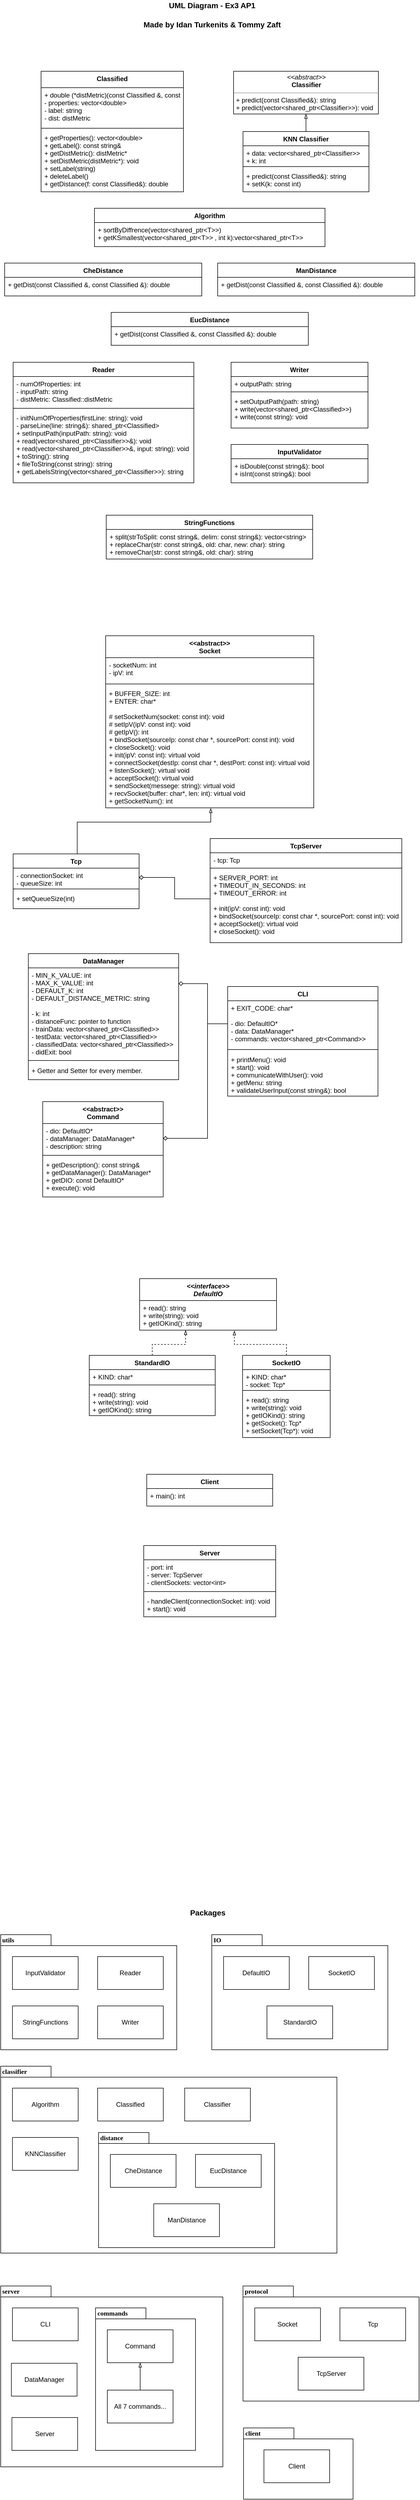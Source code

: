 <mxfile>
    <diagram id="C5RBs43oDa-KdzZeNtuy" name="Page-1">
        <mxGraphModel dx="511" dy="486" grid="1" gridSize="10" guides="1" tooltips="0" connect="0" arrows="1" fold="1" page="1" pageScale="1" pageWidth="827" pageHeight="1169" background="none" math="0" shadow="0">
            <root>
                <mxCell id="WIyWlLk6GJQsqaUBKTNV-0"/>
                <mxCell id="WIyWlLk6GJQsqaUBKTNV-1" parent="WIyWlLk6GJQsqaUBKTNV-0"/>
                <mxCell id="8ABx8KzGzujFoB0wgl1V-0" value="Reader" style="swimlane;fontStyle=1;align=center;verticalAlign=top;childLayout=stackLayout;horizontal=1;startSize=26;horizontalStack=0;resizeParent=1;resizeParentMax=0;resizeLast=0;collapsible=1;marginBottom=0;" parent="WIyWlLk6GJQsqaUBKTNV-1" vertex="1">
                    <mxGeometry x="55" y="721" width="330" height="220" as="geometry">
                        <mxRectangle x="190" y="420" width="70" height="26" as="alternateBounds"/>
                    </mxGeometry>
                </mxCell>
                <mxCell id="8ABx8KzGzujFoB0wgl1V-1" value="- numOfProperties: int&#10;- inputPath: string&#10;- distMetric: Classified::distMetric&#10;" style="text;strokeColor=none;fillColor=none;align=left;verticalAlign=top;spacingLeft=4;spacingRight=4;overflow=hidden;rotatable=0;points=[[0,0.5],[1,0.5]];portConstraint=eastwest;" parent="8ABx8KzGzujFoB0wgl1V-0" vertex="1">
                    <mxGeometry y="26" width="330" height="54" as="geometry"/>
                </mxCell>
                <mxCell id="8ABx8KzGzujFoB0wgl1V-2" value="" style="line;strokeWidth=1;fillColor=none;align=left;verticalAlign=middle;spacingTop=-1;spacingLeft=3;spacingRight=3;rotatable=0;labelPosition=right;points=[];portConstraint=eastwest;" parent="8ABx8KzGzujFoB0wgl1V-0" vertex="1">
                    <mxGeometry y="80" width="330" height="8" as="geometry"/>
                </mxCell>
                <mxCell id="8ABx8KzGzujFoB0wgl1V-3" value="- initNumOfProperties(firstLine: string): void&#10;- parseLine(line: string&amp;): shared_ptr&lt;Classified&gt;&#10;+ setInputPath(inputPath: string): void&#10;+ read(vector&lt;shared_ptr&lt;Classifier&gt;&gt;&amp;): void&#10;+ read(vector&lt;shared_ptr&lt;Classifier&gt;&gt;&amp;, input: string): void&#10;+ toString(): string&#10;+ fileToString(const string): string&#10;+ getLabelsString(vector&lt;shared_ptr&lt;Classifier&gt;&gt;): string" style="text;strokeColor=none;fillColor=none;align=left;verticalAlign=top;spacingLeft=4;spacingRight=4;overflow=hidden;rotatable=0;points=[[0,0.5],[1,0.5]];portConstraint=eastwest;" parent="8ABx8KzGzujFoB0wgl1V-0" vertex="1">
                    <mxGeometry y="88" width="330" height="132" as="geometry"/>
                </mxCell>
                <mxCell id="8ABx8KzGzujFoB0wgl1V-4" style="edgeStyle=orthogonalEdgeStyle;rounded=0;orthogonalLoop=1;jettySize=auto;html=1;exitX=0.5;exitY=0;exitDx=0;exitDy=0;entryX=0.5;entryY=1;entryDx=0;entryDy=0;endArrow=blockThin;endFill=0;" parent="WIyWlLk6GJQsqaUBKTNV-1" source="11" target="8ABx8KzGzujFoB0wgl1V-17" edge="1">
                    <mxGeometry relative="1" as="geometry">
                        <mxPoint x="658" y="250" as="targetPoint"/>
                    </mxGeometry>
                </mxCell>
                <mxCell id="8ABx8KzGzujFoB0wgl1V-13" value="Writer" style="swimlane;fontStyle=1;align=center;verticalAlign=top;childLayout=stackLayout;horizontal=1;startSize=26;horizontalStack=0;resizeParent=1;resizeParentMax=0;resizeLast=0;collapsible=1;marginBottom=0;" parent="WIyWlLk6GJQsqaUBKTNV-1" vertex="1">
                    <mxGeometry x="453" y="721" width="250" height="120" as="geometry"/>
                </mxCell>
                <mxCell id="8ABx8KzGzujFoB0wgl1V-14" value="+ outputPath: string" style="text;strokeColor=none;fillColor=none;align=left;verticalAlign=top;spacingLeft=4;spacingRight=4;overflow=hidden;rotatable=0;points=[[0,0.5],[1,0.5]];portConstraint=eastwest;" parent="8ABx8KzGzujFoB0wgl1V-13" vertex="1">
                    <mxGeometry y="26" width="250" height="24" as="geometry"/>
                </mxCell>
                <mxCell id="8ABx8KzGzujFoB0wgl1V-15" value="" style="line;strokeWidth=1;fillColor=none;align=left;verticalAlign=middle;spacingTop=-1;spacingLeft=3;spacingRight=3;rotatable=0;labelPosition=right;points=[];portConstraint=eastwest;" parent="8ABx8KzGzujFoB0wgl1V-13" vertex="1">
                    <mxGeometry y="50" width="250" height="8" as="geometry"/>
                </mxCell>
                <mxCell id="8ABx8KzGzujFoB0wgl1V-16" value="+ setOutputPath(path: string)&#10;+ write(vector&lt;shared_ptr&lt;Classified&gt;&gt;)&#10;+ write(const string): void" style="text;strokeColor=none;fillColor=none;align=left;verticalAlign=top;spacingLeft=4;spacingRight=4;overflow=hidden;rotatable=0;points=[[0,0.5],[1,0.5]];portConstraint=eastwest;" parent="8ABx8KzGzujFoB0wgl1V-13" vertex="1">
                    <mxGeometry y="58" width="250" height="62" as="geometry"/>
                </mxCell>
                <mxCell id="8ABx8KzGzujFoB0wgl1V-17" value="&lt;p style=&quot;margin: 0px ; margin-top: 4px ; text-align: center&quot;&gt;&lt;i&gt;&amp;lt;&amp;lt;abstract&amp;gt;&amp;gt;&lt;/i&gt;&lt;br&gt;&lt;b&gt;Classifier&lt;/b&gt;&lt;/p&gt;&lt;hr size=&quot;1&quot;&gt;&lt;p style=&quot;margin: 0px ; margin-left: 4px&quot;&gt;+ predict(const Classified&amp;amp;): string&lt;/p&gt;&lt;p style=&quot;margin: 0px ; margin-left: 4px&quot;&gt;+ predict(vector&amp;lt;shared_ptr&amp;lt;Classifier&amp;gt;&amp;gt;): void&lt;br&gt;&lt;br&gt;&lt;/p&gt;" style="verticalAlign=top;align=left;overflow=fill;fontSize=12;fontFamily=Helvetica;html=1;" parent="WIyWlLk6GJQsqaUBKTNV-1" vertex="1">
                    <mxGeometry x="457.5" y="190" width="264.5" height="78" as="geometry"/>
                </mxCell>
                <mxCell id="0" value="UML Diagram - Ex3 AP1" style="text;html=1;resizable=0;autosize=1;align=center;verticalAlign=middle;points=[];fillColor=none;strokeColor=none;rounded=0;fontSize=14;fontStyle=1" parent="WIyWlLk6GJQsqaUBKTNV-1" vertex="1">
                    <mxGeometry x="333" y="60" width="170" height="20" as="geometry"/>
                </mxCell>
                <mxCell id="1" value="Made by Idan Turkenits &amp;amp; Tommy Zaft" style="text;html=1;align=center;verticalAlign=middle;resizable=0;points=[];autosize=1;strokeColor=none;imageWidth=50;fontSize=14;fontStyle=1" parent="WIyWlLk6GJQsqaUBKTNV-1" vertex="1">
                    <mxGeometry x="283" y="95" width="270" height="20" as="geometry"/>
                </mxCell>
                <mxCell id="2" value="Algorithm" style="swimlane;fontStyle=1;align=center;verticalAlign=top;childLayout=stackLayout;horizontal=1;startSize=26;horizontalStack=0;resizeParent=1;resizeParentMax=0;resizeLast=0;collapsible=1;marginBottom=0;" parent="WIyWlLk6GJQsqaUBKTNV-1" vertex="1">
                    <mxGeometry x="203.5" y="440" width="421" height="70" as="geometry">
                        <mxRectangle x="190" y="420" width="70" height="26" as="alternateBounds"/>
                    </mxGeometry>
                </mxCell>
                <mxCell id="5" value="+ sortByDiffrence(vector&lt;shared_ptr&lt;T&gt;&gt;)&#10;+ getKSmallest(vector&lt;shared_ptr&lt;T&gt;&gt; , int k):vector&lt;shared_ptr&lt;T&gt;&gt;" style="text;strokeColor=none;fillColor=none;align=left;verticalAlign=top;spacingLeft=4;spacingRight=4;overflow=hidden;rotatable=0;points=[[0,0.5],[1,0.5]];portConstraint=eastwest;" parent="2" vertex="1">
                    <mxGeometry y="26" width="421" height="44" as="geometry"/>
                </mxCell>
                <mxCell id="11" value="KNN Classifier" style="swimlane;fontStyle=1;align=center;verticalAlign=top;childLayout=stackLayout;horizontal=1;startSize=26;horizontalStack=0;resizeParent=1;resizeParentMax=0;resizeLast=0;collapsible=1;marginBottom=0;" parent="WIyWlLk6GJQsqaUBKTNV-1" vertex="1">
                    <mxGeometry x="474.75" y="300" width="230" height="110" as="geometry"/>
                </mxCell>
                <mxCell id="12" value="+ data: vector&lt;shared_ptr&lt;Classifier&gt;&gt;&#10;+ k: int" style="text;strokeColor=none;fillColor=none;align=left;verticalAlign=top;spacingLeft=4;spacingRight=4;overflow=hidden;rotatable=0;points=[[0,0.5],[1,0.5]];portConstraint=eastwest;" parent="11" vertex="1">
                    <mxGeometry y="26" width="230" height="34" as="geometry"/>
                </mxCell>
                <mxCell id="13" value="" style="line;strokeWidth=1;fillColor=none;align=left;verticalAlign=middle;spacingTop=-1;spacingLeft=3;spacingRight=3;rotatable=0;labelPosition=right;points=[];portConstraint=eastwest;" parent="11" vertex="1">
                    <mxGeometry y="60" width="230" height="8" as="geometry"/>
                </mxCell>
                <mxCell id="14" value="+ predict(const Classified&amp;): string&#10;+ setK(k: const int)" style="text;strokeColor=none;fillColor=none;align=left;verticalAlign=top;spacingLeft=4;spacingRight=4;overflow=hidden;rotatable=0;points=[[0,0.5],[1,0.5]];portConstraint=eastwest;" parent="11" vertex="1">
                    <mxGeometry y="68" width="230" height="42" as="geometry"/>
                </mxCell>
                <mxCell id="15" value="Classified" style="swimlane;fontStyle=1;align=center;verticalAlign=top;childLayout=stackLayout;horizontal=1;startSize=30;horizontalStack=0;resizeParent=1;resizeParentMax=0;resizeLast=0;collapsible=1;marginBottom=0;" parent="WIyWlLk6GJQsqaUBKTNV-1" vertex="1">
                    <mxGeometry x="106" y="190" width="260" height="220" as="geometry"/>
                </mxCell>
                <mxCell id="16" value="+ double (*distMetric)(const Classified &amp;, const Classified &amp;)&#10;- properties: vector&lt;double&gt;&#10;- label: string&#10;- dist: distMetric" style="text;strokeColor=none;fillColor=none;align=left;verticalAlign=top;spacingLeft=4;spacingRight=4;overflow=hidden;rotatable=0;points=[[0,0.5],[1,0.5]];portConstraint=eastwest;" parent="15" vertex="1">
                    <mxGeometry y="30" width="260" height="70" as="geometry"/>
                </mxCell>
                <mxCell id="17" value="" style="line;strokeWidth=1;fillColor=none;align=left;verticalAlign=middle;spacingTop=-1;spacingLeft=3;spacingRight=3;rotatable=0;labelPosition=right;points=[];portConstraint=eastwest;" parent="15" vertex="1">
                    <mxGeometry y="100" width="260" height="8" as="geometry"/>
                </mxCell>
                <mxCell id="18" value="+ getProperties(): vector&lt;double&gt;&#10;+ getLabel(): const string&amp;&#10;+ getDistMetric(): distMetric*&#10;+ setDistMetric(distMetric*): void&#10;+ setLabel(string)&#10;+ deleteLabel()&#10;+ getDistance(f: const Classified&amp;): double" style="text;strokeColor=none;fillColor=none;align=left;verticalAlign=top;spacingLeft=4;spacingRight=4;overflow=hidden;rotatable=0;points=[[0,0.5],[1,0.5]];portConstraint=eastwest;" parent="15" vertex="1">
                    <mxGeometry y="108" width="260" height="112" as="geometry"/>
                </mxCell>
                <mxCell id="41" value="&lt;&lt;abstract&gt;&gt;&#10;Socket" style="swimlane;fontStyle=1;align=center;verticalAlign=top;childLayout=stackLayout;horizontal=1;startSize=40;horizontalStack=0;resizeParent=1;resizeParentMax=0;resizeLast=0;collapsible=1;marginBottom=0;" parent="WIyWlLk6GJQsqaUBKTNV-1" vertex="1">
                    <mxGeometry x="224" y="1220" width="380" height="314" as="geometry">
                        <mxRectangle x="190" y="420" width="70" height="26" as="alternateBounds"/>
                    </mxGeometry>
                </mxCell>
                <mxCell id="42" value="- socketNum: int&#10;- ipV: int" style="text;strokeColor=none;fillColor=none;align=left;verticalAlign=top;spacingLeft=4;spacingRight=4;overflow=hidden;rotatable=0;points=[[0,0.5],[1,0.5]];portConstraint=eastwest;" parent="41" vertex="1">
                    <mxGeometry y="40" width="380" height="44" as="geometry"/>
                </mxCell>
                <mxCell id="43" value="" style="line;strokeWidth=1;fillColor=none;align=left;verticalAlign=middle;spacingTop=-1;spacingLeft=3;spacingRight=3;rotatable=0;labelPosition=right;points=[];portConstraint=eastwest;" parent="41" vertex="1">
                    <mxGeometry y="84" width="380" height="8" as="geometry"/>
                </mxCell>
                <mxCell id="44" value="+ BUFFER_SIZE: int&#10;+ ENTER: char*&#10;&#10;# setSocketNum(socket: const int): void &#10;# setIpV(ipV: const int): void&#10;# getIpV(): int&#10;+ bindSocket(sourceIp: const char *, sourcePort: const int): void&#10;+ closeSocket(): void&#10;+ init(ipV: const int): virtual void&#10;+ connectSocket(destIp: const char *, destPort: const int): virtual void&#10;+ listenSocket(): virtual void&#10;+ acceptSocket(): virtual void&#10;+ sendSocket(messege: string): virtual void&#10;+ recvSocket(buffer: char*, len: int): virtual void&#10;+ getSocketNum(): int" style="text;strokeColor=none;fillColor=none;align=left;verticalAlign=top;spacingLeft=4;spacingRight=4;overflow=hidden;rotatable=0;points=[[0,0.5],[1,0.5]];portConstraint=eastwest;" parent="41" vertex="1">
                    <mxGeometry y="92" width="380" height="222" as="geometry"/>
                </mxCell>
                <mxCell id="57" style="edgeStyle=orthogonalEdgeStyle;rounded=0;orthogonalLoop=1;jettySize=auto;html=1;exitX=0.5;exitY=0;exitDx=0;exitDy=0;endArrow=blockThin;endFill=0;entryX=0.505;entryY=1.003;entryDx=0;entryDy=0;entryPerimeter=0;" parent="WIyWlLk6GJQsqaUBKTNV-1" source="74" target="44" edge="1">
                    <mxGeometry relative="1" as="geometry">
                        <mxPoint x="160" y="1588" as="targetPoint"/>
                        <Array as="points">
                            <mxPoint x="172" y="1618"/>
                            <mxPoint x="172" y="1560"/>
                            <mxPoint x="416" y="1560"/>
                        </Array>
                    </mxGeometry>
                </mxCell>
                <mxCell id="70" value="DataManager" style="swimlane;fontStyle=1;align=center;verticalAlign=top;childLayout=stackLayout;horizontal=1;startSize=26;horizontalStack=0;resizeParent=1;resizeParentMax=0;resizeLast=0;collapsible=1;marginBottom=0;" parent="WIyWlLk6GJQsqaUBKTNV-1" vertex="1">
                    <mxGeometry x="82.75" y="1800" width="274.5" height="230" as="geometry">
                        <mxRectangle x="190" y="420" width="70" height="26" as="alternateBounds"/>
                    </mxGeometry>
                </mxCell>
                <mxCell id="71" value="- MIN_K_VALUE: int&#10;- MAX_K_VALUE: int&#10;- DEFAULT_K: int&#10;- DEFAULT_DISTANCE_METRIC: string&#10;&#10;- k: int&#10;- distanceFunc: pointer to function&#10;- trainData: vector&lt;shared_ptr&lt;Classified&gt;&gt;&#10;- testData: vector&lt;shared_ptr&lt;Classified&gt;&gt;&#10;- classifiedData: vector&lt;shared_ptr&lt;Classified&gt;&gt;&#10;- didExit: bool" style="text;strokeColor=none;fillColor=none;align=left;verticalAlign=top;spacingLeft=4;spacingRight=4;overflow=hidden;rotatable=0;points=[[0,0.5],[1,0.5]];portConstraint=eastwest;" parent="70" vertex="1">
                    <mxGeometry y="26" width="274.5" height="164" as="geometry"/>
                </mxCell>
                <mxCell id="72" value="" style="line;strokeWidth=1;fillColor=none;align=left;verticalAlign=middle;spacingTop=-1;spacingLeft=3;spacingRight=3;rotatable=0;labelPosition=right;points=[];portConstraint=eastwest;" parent="70" vertex="1">
                    <mxGeometry y="190" width="274.5" height="10" as="geometry"/>
                </mxCell>
                <mxCell id="73" value="+ Getter and Setter for every member." style="text;strokeColor=none;fillColor=none;align=left;verticalAlign=top;spacingLeft=4;spacingRight=4;overflow=hidden;rotatable=0;points=[[0,0.5],[1,0.5]];portConstraint=eastwest;" parent="70" vertex="1">
                    <mxGeometry y="200" width="274.5" height="30" as="geometry"/>
                </mxCell>
                <mxCell id="74" value="Tcp" style="swimlane;fontStyle=1;align=center;verticalAlign=top;childLayout=stackLayout;horizontal=1;startSize=26;horizontalStack=0;resizeParent=1;resizeParentMax=0;resizeLast=0;collapsible=1;marginBottom=0;" parent="WIyWlLk6GJQsqaUBKTNV-1" vertex="1">
                    <mxGeometry x="55" y="1618" width="230" height="100" as="geometry">
                        <mxRectangle x="190" y="420" width="70" height="26" as="alternateBounds"/>
                    </mxGeometry>
                </mxCell>
                <mxCell id="75" value="- connectionSocket: int&#10;- queueSize: int&#10;" style="text;strokeColor=none;fillColor=none;align=left;verticalAlign=top;spacingLeft=4;spacingRight=4;overflow=hidden;rotatable=0;points=[[0,0.5],[1,0.5]];portConstraint=eastwest;" parent="74" vertex="1">
                    <mxGeometry y="26" width="230" height="34" as="geometry"/>
                </mxCell>
                <mxCell id="76" value="" style="line;strokeWidth=1;fillColor=none;align=left;verticalAlign=middle;spacingTop=-1;spacingLeft=3;spacingRight=3;rotatable=0;labelPosition=right;points=[];portConstraint=eastwest;" parent="74" vertex="1">
                    <mxGeometry y="60" width="230" height="8" as="geometry"/>
                </mxCell>
                <mxCell id="77" value="+ setQueueSize(int)" style="text;strokeColor=none;fillColor=none;align=left;verticalAlign=top;spacingLeft=4;spacingRight=4;overflow=hidden;rotatable=0;points=[[0,0.5],[1,0.5]];portConstraint=eastwest;" parent="74" vertex="1">
                    <mxGeometry y="68" width="230" height="32" as="geometry"/>
                </mxCell>
                <mxCell id="79" value="TcpServer" style="swimlane;fontStyle=1;align=center;verticalAlign=top;childLayout=stackLayout;horizontal=1;startSize=26;horizontalStack=0;resizeParent=1;resizeParentMax=0;resizeLast=0;collapsible=1;marginBottom=0;" parent="WIyWlLk6GJQsqaUBKTNV-1" vertex="1">
                    <mxGeometry x="414.75" y="1590" width="350" height="190" as="geometry">
                        <mxRectangle x="190" y="420" width="70" height="26" as="alternateBounds"/>
                    </mxGeometry>
                </mxCell>
                <mxCell id="80" value="- tcp: Tcp" style="text;strokeColor=none;fillColor=none;align=left;verticalAlign=top;spacingLeft=4;spacingRight=4;overflow=hidden;rotatable=0;points=[[0,0.5],[1,0.5]];portConstraint=eastwest;" parent="79" vertex="1">
                    <mxGeometry y="26" width="350" height="24" as="geometry"/>
                </mxCell>
                <mxCell id="81" value="" style="line;strokeWidth=1;fillColor=none;align=left;verticalAlign=middle;spacingTop=-1;spacingLeft=3;spacingRight=3;rotatable=0;labelPosition=right;points=[];portConstraint=eastwest;" parent="79" vertex="1">
                    <mxGeometry y="50" width="350" height="8" as="geometry"/>
                </mxCell>
                <mxCell id="82" value="+ SERVER_PORT: int&#10;+ TIMEOUT_IN_SECONDS: int&#10;+ TIMEOUT_ERROR: int&#10;&#10;+ init(ipV: const int): void&#10;+ bindSocket(sourceIp: const char *, sourcePort: const int): void&#10;+ acceptSocket(): virtual void&#10;+ closeSocket(): void&#10;" style="text;strokeColor=none;fillColor=none;align=left;verticalAlign=top;spacingLeft=4;spacingRight=4;overflow=hidden;rotatable=0;points=[[0,0.5],[1,0.5]];portConstraint=eastwest;" parent="79" vertex="1">
                    <mxGeometry y="58" width="350" height="132" as="geometry"/>
                </mxCell>
                <mxCell id="85" style="edgeStyle=orthogonalEdgeStyle;rounded=0;orthogonalLoop=1;jettySize=auto;html=1;endArrow=diamond;endFill=0;entryX=1;entryY=0.5;entryDx=0;entryDy=0;exitX=0;exitY=0.394;exitDx=0;exitDy=0;exitPerimeter=0;" parent="WIyWlLk6GJQsqaUBKTNV-1" source="82" target="75" edge="1">
                    <mxGeometry relative="1" as="geometry">
                        <mxPoint x="310" y="1678" as="targetPoint"/>
                        <mxPoint x="320" y="1688" as="sourcePoint"/>
                    </mxGeometry>
                </mxCell>
                <mxCell id="160" value="CLI" style="swimlane;fontStyle=1;align=center;verticalAlign=top;childLayout=stackLayout;horizontal=1;startSize=26;horizontalStack=0;resizeParent=1;resizeParentMax=0;resizeLast=0;collapsible=1;marginBottom=0;" parent="WIyWlLk6GJQsqaUBKTNV-1" vertex="1">
                    <mxGeometry x="446.75" y="1860" width="274.5" height="200" as="geometry">
                        <mxRectangle x="190" y="420" width="70" height="26" as="alternateBounds"/>
                    </mxGeometry>
                </mxCell>
                <mxCell id="161" value="+ EXIT_CODE: char*&#10;&#10;- dio: DefaultIO*&#10;- data: DataManager*&#10;- commands: vector&lt;shared_ptr&lt;Command&gt;&gt;" style="text;strokeColor=none;fillColor=none;align=left;verticalAlign=top;spacingLeft=4;spacingRight=4;overflow=hidden;rotatable=0;points=[[0,0.5],[1,0.5]];portConstraint=eastwest;" parent="160" vertex="1">
                    <mxGeometry y="26" width="274.5" height="84" as="geometry"/>
                </mxCell>
                <mxCell id="162" value="" style="line;strokeWidth=1;fillColor=none;align=left;verticalAlign=middle;spacingTop=-1;spacingLeft=3;spacingRight=3;rotatable=0;labelPosition=right;points=[];portConstraint=eastwest;" parent="160" vertex="1">
                    <mxGeometry y="110" width="274.5" height="10" as="geometry"/>
                </mxCell>
                <mxCell id="163" value="+ printMenu(): void&#10;+ start(): void&#10;+ communicateWithUser(): void&#10;+ getMenu: string&#10;+ validateUserInput(const string&amp;): bool" style="text;strokeColor=none;fillColor=none;align=left;verticalAlign=top;spacingLeft=4;spacingRight=4;overflow=hidden;rotatable=0;points=[[0,0.5],[1,0.5]];portConstraint=eastwest;" parent="160" vertex="1">
                    <mxGeometry y="120" width="274.5" height="80" as="geometry"/>
                </mxCell>
                <mxCell id="164" style="edgeStyle=orthogonalEdgeStyle;rounded=0;orthogonalLoop=1;jettySize=auto;html=1;exitX=0;exitY=0.5;exitDx=0;exitDy=0;entryX=1;entryY=0.175;entryDx=0;entryDy=0;endArrow=diamond;endFill=0;entryPerimeter=0;" parent="WIyWlLk6GJQsqaUBKTNV-1" source="161" target="71" edge="1">
                    <mxGeometry relative="1" as="geometry">
                        <Array as="points">
                            <mxPoint x="410" y="1928"/>
                            <mxPoint x="410" y="1855"/>
                        </Array>
                    </mxGeometry>
                </mxCell>
                <mxCell id="165" style="edgeStyle=orthogonalEdgeStyle;rounded=0;orthogonalLoop=1;jettySize=auto;html=1;exitX=0;exitY=0.5;exitDx=0;exitDy=0;endArrow=diamond;endFill=0;entryX=1;entryY=0.5;entryDx=0;entryDy=0;" parent="WIyWlLk6GJQsqaUBKTNV-1" source="161" target="167" edge="1">
                    <mxGeometry relative="1" as="geometry">
                        <mxPoint x="360" y="2207" as="targetPoint"/>
                        <Array as="points">
                            <mxPoint x="410" y="1928"/>
                            <mxPoint x="410" y="2137"/>
                        </Array>
                    </mxGeometry>
                </mxCell>
                <mxCell id="166" value="&lt;&lt;abstract&gt;&gt;&#10;Command" style="swimlane;fontStyle=1;align=center;verticalAlign=top;childLayout=stackLayout;horizontal=1;startSize=40;horizontalStack=0;resizeParent=1;resizeParentMax=0;resizeLast=0;collapsible=1;marginBottom=0;" parent="WIyWlLk6GJQsqaUBKTNV-1" vertex="1">
                    <mxGeometry x="109" y="2070" width="220" height="174" as="geometry">
                        <mxRectangle x="190" y="420" width="70" height="26" as="alternateBounds"/>
                    </mxGeometry>
                </mxCell>
                <mxCell id="167" value="- dio: DefaultIO*&#10;- dataManager: DataManager*&#10;- description: string" style="text;strokeColor=none;fillColor=none;align=left;verticalAlign=top;spacingLeft=4;spacingRight=4;overflow=hidden;rotatable=0;points=[[0,0.5],[1,0.5]];portConstraint=eastwest;" parent="166" vertex="1">
                    <mxGeometry y="40" width="220" height="54" as="geometry"/>
                </mxCell>
                <mxCell id="168" value="" style="line;strokeWidth=1;fillColor=none;align=left;verticalAlign=middle;spacingTop=-1;spacingLeft=3;spacingRight=3;rotatable=0;labelPosition=right;points=[];portConstraint=eastwest;" parent="166" vertex="1">
                    <mxGeometry y="94" width="220" height="8" as="geometry"/>
                </mxCell>
                <mxCell id="169" value="+ getDescription(): const string&amp;&#10;+ getDataManager(): DataManager*&#10;+ getDIO: const DefaultIO*&#10;+ execute(): void" style="text;strokeColor=none;fillColor=none;align=left;verticalAlign=top;spacingLeft=4;spacingRight=4;overflow=hidden;rotatable=0;points=[[0,0.5],[1,0.5]];portConstraint=eastwest;" parent="166" vertex="1">
                    <mxGeometry y="102" width="220" height="72" as="geometry"/>
                </mxCell>
                <mxCell id="170" value="StringFunctions" style="swimlane;fontStyle=1;align=center;verticalAlign=top;childLayout=stackLayout;horizontal=1;startSize=26;horizontalStack=0;resizeParent=1;resizeParentMax=0;resizeLast=0;collapsible=1;marginBottom=0;" parent="WIyWlLk6GJQsqaUBKTNV-1" vertex="1">
                    <mxGeometry x="225" y="1000" width="377" height="80" as="geometry"/>
                </mxCell>
                <mxCell id="173" value="+ split(strToSplit: const string&amp;, delim: const string&amp;): vector&lt;string&gt;&#10;+ replaceChar(str: const string&amp;, old: char, new: char): string&#10;+ removeChar(str: const string&amp;, old: char): string" style="text;strokeColor=none;fillColor=none;align=left;verticalAlign=top;spacingLeft=4;spacingRight=4;overflow=hidden;rotatable=0;points=[[0,0.5],[1,0.5]];portConstraint=eastwest;" parent="170" vertex="1">
                    <mxGeometry y="26" width="377" height="54" as="geometry"/>
                </mxCell>
                <mxCell id="174" value="InputValidator" style="swimlane;fontStyle=1;align=center;verticalAlign=top;childLayout=stackLayout;horizontal=1;startSize=26;horizontalStack=0;resizeParent=1;resizeParentMax=0;resizeLast=0;collapsible=1;marginBottom=0;" parent="WIyWlLk6GJQsqaUBKTNV-1" vertex="1">
                    <mxGeometry x="453" y="871" width="250" height="70" as="geometry"/>
                </mxCell>
                <mxCell id="175" value="+ isDouble(const string&amp;): bool&#10;+ isInt(const string&amp;): bool" style="text;strokeColor=none;fillColor=none;align=left;verticalAlign=top;spacingLeft=4;spacingRight=4;overflow=hidden;rotatable=0;points=[[0,0.5],[1,0.5]];portConstraint=eastwest;" parent="174" vertex="1">
                    <mxGeometry y="26" width="250" height="44" as="geometry"/>
                </mxCell>
                <mxCell id="178" value="" style="shape=folder;fontStyle=1;spacingTop=10;tabWidth=92;tabHeight=20;tabPosition=left;html=1;rounded=0;shadow=0;comic=0;labelBackgroundColor=none;strokeWidth=1;fillColor=none;fontFamily=Verdana;fontSize=10;align=center;" parent="WIyWlLk6GJQsqaUBKTNV-1" vertex="1">
                    <mxGeometry x="32.25" y="3590" width="321.5" height="210" as="geometry"/>
                </mxCell>
                <mxCell id="232" value="&lt;font style=&quot;font-size: 12px&quot;&gt;&lt;b&gt;utils&lt;/b&gt;&lt;/font&gt;" style="text;html=1;align=left;verticalAlign=top;spacingTop=-4;fontSize=10;fontFamily=Verdana" parent="WIyWlLk6GJQsqaUBKTNV-1" vertex="1">
                    <mxGeometry x="33.25" y="3590" width="130" height="20" as="geometry"/>
                </mxCell>
                <mxCell id="234" value="InputValidator" style="whiteSpace=wrap;html=1;" parent="WIyWlLk6GJQsqaUBKTNV-1" vertex="1">
                    <mxGeometry x="53.75" y="3630" width="120" height="60" as="geometry"/>
                </mxCell>
                <mxCell id="235" value="Reader" style="whiteSpace=wrap;html=1;" parent="WIyWlLk6GJQsqaUBKTNV-1" vertex="1">
                    <mxGeometry x="209.25" y="3630" width="120" height="60" as="geometry"/>
                </mxCell>
                <mxCell id="236" value="Writer" style="whiteSpace=wrap;html=1;" parent="WIyWlLk6GJQsqaUBKTNV-1" vertex="1">
                    <mxGeometry x="209.25" y="3720" width="120" height="60" as="geometry"/>
                </mxCell>
                <mxCell id="237" value="StringFunctions" style="whiteSpace=wrap;html=1;" parent="WIyWlLk6GJQsqaUBKTNV-1" vertex="1">
                    <mxGeometry x="53.75" y="3720" width="120" height="60" as="geometry"/>
                </mxCell>
                <mxCell id="238" value="" style="shape=folder;fontStyle=1;spacingTop=10;tabWidth=92;tabHeight=20;tabPosition=left;html=1;rounded=0;shadow=0;comic=0;labelBackgroundColor=none;strokeWidth=1;fillColor=none;fontFamily=Verdana;fontSize=10;align=center;" parent="WIyWlLk6GJQsqaUBKTNV-1" vertex="1">
                    <mxGeometry x="417.75" y="3590" width="321.5" height="210" as="geometry"/>
                </mxCell>
                <mxCell id="239" value="&lt;font style=&quot;font-size: 12px&quot;&gt;&lt;b&gt;IO&lt;/b&gt;&lt;/font&gt;" style="text;html=1;align=left;verticalAlign=top;spacingTop=-4;fontSize=10;fontFamily=Verdana" parent="WIyWlLk6GJQsqaUBKTNV-1" vertex="1">
                    <mxGeometry x="418.75" y="3590" width="130" height="20" as="geometry"/>
                </mxCell>
                <mxCell id="240" value="DefaultIO" style="whiteSpace=wrap;html=1;" parent="WIyWlLk6GJQsqaUBKTNV-1" vertex="1">
                    <mxGeometry x="439.25" y="3630" width="120" height="60" as="geometry"/>
                </mxCell>
                <mxCell id="241" value="SocketIO" style="whiteSpace=wrap;html=1;" parent="WIyWlLk6GJQsqaUBKTNV-1" vertex="1">
                    <mxGeometry x="594.75" y="3630" width="120" height="60" as="geometry"/>
                </mxCell>
                <mxCell id="243" value="StandardIO" style="whiteSpace=wrap;html=1;" parent="WIyWlLk6GJQsqaUBKTNV-1" vertex="1">
                    <mxGeometry x="518.5" y="3720" width="120" height="60" as="geometry"/>
                </mxCell>
                <mxCell id="244" value="&lt;&lt;interface&gt;&gt;&#10;DefaultIO" style="swimlane;fontStyle=3;align=center;verticalAlign=top;childLayout=stackLayout;horizontal=1;startSize=40;horizontalStack=0;resizeParent=1;resizeParentMax=0;resizeLast=0;collapsible=1;marginBottom=0;" parent="WIyWlLk6GJQsqaUBKTNV-1" vertex="1">
                    <mxGeometry x="286" y="2393" width="250" height="94" as="geometry"/>
                </mxCell>
                <mxCell id="245" value="+ read(): string&#10;+ write(string): void&#10;+ getIOKind(): string" style="text;strokeColor=none;fillColor=none;align=left;verticalAlign=top;spacingLeft=4;spacingRight=4;overflow=hidden;rotatable=0;points=[[0,0.5],[1,0.5]];portConstraint=eastwest;" parent="244" vertex="1">
                    <mxGeometry y="40" width="250" height="54" as="geometry"/>
                </mxCell>
                <mxCell id="256" style="edgeStyle=orthogonalEdgeStyle;rounded=0;orthogonalLoop=1;jettySize=auto;html=1;exitX=0.5;exitY=0;exitDx=0;exitDy=0;endArrow=blockThin;endFill=0;entryX=0.336;entryY=1;entryDx=0;entryDy=0;entryPerimeter=0;dashed=1;" parent="WIyWlLk6GJQsqaUBKTNV-1" source="248" target="245" edge="1">
                    <mxGeometry relative="1" as="geometry">
                        <mxPoint x="334" y="2513" as="targetPoint"/>
                        <Array as="points">
                            <mxPoint x="309" y="2513"/>
                            <mxPoint x="370" y="2513"/>
                        </Array>
                    </mxGeometry>
                </mxCell>
                <mxCell id="248" value="StandardIO" style="swimlane;fontStyle=1;align=center;verticalAlign=top;childLayout=stackLayout;horizontal=1;startSize=26;horizontalStack=0;resizeParent=1;resizeParentMax=0;resizeLast=0;collapsible=1;marginBottom=0;" parent="WIyWlLk6GJQsqaUBKTNV-1" vertex="1">
                    <mxGeometry x="194" y="2533" width="230" height="110" as="geometry">
                        <mxRectangle x="190" y="420" width="70" height="26" as="alternateBounds"/>
                    </mxGeometry>
                </mxCell>
                <mxCell id="249" value="+ KIND: char*" style="text;strokeColor=none;fillColor=none;align=left;verticalAlign=top;spacingLeft=4;spacingRight=4;overflow=hidden;rotatable=0;points=[[0,0.5],[1,0.5]];portConstraint=eastwest;" parent="248" vertex="1">
                    <mxGeometry y="26" width="230" height="24" as="geometry"/>
                </mxCell>
                <mxCell id="250" value="" style="line;strokeWidth=1;fillColor=none;align=left;verticalAlign=middle;spacingTop=-1;spacingLeft=3;spacingRight=3;rotatable=0;labelPosition=right;points=[];portConstraint=eastwest;" parent="248" vertex="1">
                    <mxGeometry y="50" width="230" height="8" as="geometry"/>
                </mxCell>
                <mxCell id="251" value="+ read(): string&#10;+ write(string): void&#10;+ getIOKind(): string" style="text;strokeColor=none;fillColor=none;align=left;verticalAlign=top;spacingLeft=4;spacingRight=4;overflow=hidden;rotatable=0;points=[[0,0.5],[1,0.5]];portConstraint=eastwest;" parent="248" vertex="1">
                    <mxGeometry y="58" width="230" height="52" as="geometry"/>
                </mxCell>
                <mxCell id="257" style="edgeStyle=orthogonalEdgeStyle;rounded=0;orthogonalLoop=1;jettySize=auto;html=1;exitX=0.5;exitY=0;exitDx=0;exitDy=0;endArrow=blockThin;endFill=0;entryX=0.69;entryY=1.017;entryDx=0;entryDy=0;entryPerimeter=0;dashed=1;" parent="WIyWlLk6GJQsqaUBKTNV-1" source="252" target="245" edge="1">
                    <mxGeometry relative="1" as="geometry">
                        <mxPoint x="450" y="2510" as="targetPoint"/>
                        <Array as="points">
                            <mxPoint x="554" y="2513"/>
                            <mxPoint x="459" y="2513"/>
                            <mxPoint x="459" y="2488"/>
                        </Array>
                    </mxGeometry>
                </mxCell>
                <mxCell id="252" value="SocketIO" style="swimlane;fontStyle=1;align=center;verticalAlign=top;childLayout=stackLayout;horizontal=1;startSize=26;horizontalStack=0;resizeParent=1;resizeParentMax=0;resizeLast=0;collapsible=1;marginBottom=0;" parent="WIyWlLk6GJQsqaUBKTNV-1" vertex="1">
                    <mxGeometry x="474" y="2533" width="160" height="150" as="geometry">
                        <mxRectangle x="190" y="420" width="70" height="26" as="alternateBounds"/>
                    </mxGeometry>
                </mxCell>
                <mxCell id="253" value="+ KIND: char*&#10;- socket: Tcp*" style="text;strokeColor=none;fillColor=none;align=left;verticalAlign=top;spacingLeft=4;spacingRight=4;overflow=hidden;rotatable=0;points=[[0,0.5],[1,0.5]];portConstraint=eastwest;" parent="252" vertex="1">
                    <mxGeometry y="26" width="160" height="34" as="geometry"/>
                </mxCell>
                <mxCell id="254" value="" style="line;strokeWidth=1;fillColor=none;align=left;verticalAlign=middle;spacingTop=-1;spacingLeft=3;spacingRight=3;rotatable=0;labelPosition=right;points=[];portConstraint=eastwest;" parent="252" vertex="1">
                    <mxGeometry y="60" width="160" height="8" as="geometry"/>
                </mxCell>
                <mxCell id="255" value="+ read(): string&#10;+ write(string): void&#10;+ getIOKind(): string&#10;+ getSocket(): Tcp*&#10;+ setSocket(Tcp*): void" style="text;strokeColor=none;fillColor=none;align=left;verticalAlign=top;spacingLeft=4;spacingRight=4;overflow=hidden;rotatable=0;points=[[0,0.5],[1,0.5]];portConstraint=eastwest;" parent="252" vertex="1">
                    <mxGeometry y="68" width="160" height="82" as="geometry"/>
                </mxCell>
                <mxCell id="258" value="" style="shape=folder;fontStyle=1;spacingTop=10;tabWidth=92;tabHeight=20;tabPosition=left;html=1;rounded=0;shadow=0;comic=0;labelBackgroundColor=none;strokeWidth=1;fillColor=none;fontFamily=Verdana;fontSize=10;align=center;" parent="WIyWlLk6GJQsqaUBKTNV-1" vertex="1">
                    <mxGeometry x="475.75" y="4490" width="200" height="130" as="geometry"/>
                </mxCell>
                <mxCell id="259" value="&lt;font style=&quot;font-size: 12px&quot;&gt;&lt;b&gt;client&lt;/b&gt;&lt;/font&gt;" style="text;html=1;align=left;verticalAlign=top;spacingTop=-4;fontSize=10;fontFamily=Verdana" parent="WIyWlLk6GJQsqaUBKTNV-1" vertex="1">
                    <mxGeometry x="476.75" y="4490" width="130" height="20" as="geometry"/>
                </mxCell>
                <mxCell id="260" value="Client" style="whiteSpace=wrap;html=1;" parent="WIyWlLk6GJQsqaUBKTNV-1" vertex="1">
                    <mxGeometry x="513" y="4530" width="120" height="60" as="geometry"/>
                </mxCell>
                <mxCell id="263" value="Client" style="swimlane;fontStyle=1;align=center;verticalAlign=top;childLayout=stackLayout;horizontal=1;startSize=26;horizontalStack=0;resizeParent=1;resizeParentMax=0;resizeLast=0;collapsible=1;marginBottom=0;" parent="WIyWlLk6GJQsqaUBKTNV-1" vertex="1">
                    <mxGeometry x="299" y="2750" width="230" height="58" as="geometry">
                        <mxRectangle x="190" y="420" width="70" height="26" as="alternateBounds"/>
                    </mxGeometry>
                </mxCell>
                <mxCell id="266" value="+ main(): int" style="text;strokeColor=none;fillColor=none;align=left;verticalAlign=top;spacingLeft=4;spacingRight=4;overflow=hidden;rotatable=0;points=[[0,0.5],[1,0.5]];portConstraint=eastwest;" parent="263" vertex="1">
                    <mxGeometry y="26" width="230" height="32" as="geometry"/>
                </mxCell>
                <mxCell id="269" value="&lt;font style=&quot;font-size: 14px&quot;&gt;&lt;b&gt;Packages&lt;/b&gt;&lt;/font&gt;" style="text;html=1;align=center;verticalAlign=middle;resizable=0;points=[];autosize=1;strokeColor=none;" parent="WIyWlLk6GJQsqaUBKTNV-1" vertex="1">
                    <mxGeometry x="370" y="3540" width="80" height="20" as="geometry"/>
                </mxCell>
                <mxCell id="276" value="" style="shape=folder;fontStyle=1;spacingTop=10;tabWidth=92;tabHeight=20;tabPosition=left;html=1;rounded=0;shadow=0;comic=0;labelBackgroundColor=none;strokeWidth=1;fillColor=none;fontFamily=Verdana;fontSize=10;align=center;" parent="WIyWlLk6GJQsqaUBKTNV-1" vertex="1">
                    <mxGeometry x="474.75" y="4231" width="321.5" height="210" as="geometry"/>
                </mxCell>
                <mxCell id="277" value="&lt;font style=&quot;font-size: 12px&quot;&gt;&lt;b&gt;protocol&lt;/b&gt;&lt;/font&gt;" style="text;html=1;align=left;verticalAlign=top;spacingTop=-4;fontSize=10;fontFamily=Verdana" parent="WIyWlLk6GJQsqaUBKTNV-1" vertex="1">
                    <mxGeometry x="475.75" y="4231" width="130" height="20" as="geometry"/>
                </mxCell>
                <mxCell id="278" value="Socket" style="whiteSpace=wrap;html=1;" parent="WIyWlLk6GJQsqaUBKTNV-1" vertex="1">
                    <mxGeometry x="496.25" y="4271" width="120" height="60" as="geometry"/>
                </mxCell>
                <mxCell id="279" value="Tcp" style="whiteSpace=wrap;html=1;" parent="WIyWlLk6GJQsqaUBKTNV-1" vertex="1">
                    <mxGeometry x="651.75" y="4271" width="120" height="60" as="geometry"/>
                </mxCell>
                <mxCell id="280" value="TcpServer" style="whiteSpace=wrap;html=1;" parent="WIyWlLk6GJQsqaUBKTNV-1" vertex="1">
                    <mxGeometry x="575.5" y="4361" width="120" height="60" as="geometry"/>
                </mxCell>
                <mxCell id="281" value="CheDistance" style="swimlane;fontStyle=1;align=center;verticalAlign=top;childLayout=stackLayout;horizontal=1;startSize=26;horizontalStack=0;resizeParent=1;resizeParentMax=0;resizeLast=0;collapsible=1;marginBottom=0;" parent="WIyWlLk6GJQsqaUBKTNV-1" vertex="1">
                    <mxGeometry x="39.5" y="540" width="360" height="60" as="geometry"/>
                </mxCell>
                <mxCell id="282" value="+ getDist(const Classified &amp;, const Classified &amp;): double" style="text;strokeColor=none;fillColor=none;align=left;verticalAlign=top;spacingLeft=4;spacingRight=4;overflow=hidden;rotatable=0;points=[[0,0.5],[1,0.5]];portConstraint=eastwest;" parent="281" vertex="1">
                    <mxGeometry y="26" width="360" height="34" as="geometry"/>
                </mxCell>
                <mxCell id="283" value="ManDistance" style="swimlane;fontStyle=1;align=center;verticalAlign=top;childLayout=stackLayout;horizontal=1;startSize=26;horizontalStack=0;resizeParent=1;resizeParentMax=0;resizeLast=0;collapsible=1;marginBottom=0;" parent="WIyWlLk6GJQsqaUBKTNV-1" vertex="1">
                    <mxGeometry x="428.5" y="540" width="360" height="60" as="geometry"/>
                </mxCell>
                <mxCell id="284" value="+ getDist(const Classified &amp;, const Classified &amp;): double" style="text;strokeColor=none;fillColor=none;align=left;verticalAlign=top;spacingLeft=4;spacingRight=4;overflow=hidden;rotatable=0;points=[[0,0.5],[1,0.5]];portConstraint=eastwest;" parent="283" vertex="1">
                    <mxGeometry y="26" width="360" height="34" as="geometry"/>
                </mxCell>
                <mxCell id="285" value="EucDistance" style="swimlane;fontStyle=1;align=center;verticalAlign=top;childLayout=stackLayout;horizontal=1;startSize=26;horizontalStack=0;resizeParent=1;resizeParentMax=0;resizeLast=0;collapsible=1;marginBottom=0;" parent="WIyWlLk6GJQsqaUBKTNV-1" vertex="1">
                    <mxGeometry x="234" y="630" width="360" height="60" as="geometry"/>
                </mxCell>
                <mxCell id="286" value="+ getDist(const Classified &amp;, const Classified &amp;): double" style="text;strokeColor=none;fillColor=none;align=left;verticalAlign=top;spacingLeft=4;spacingRight=4;overflow=hidden;rotatable=0;points=[[0,0.5],[1,0.5]];portConstraint=eastwest;" parent="285" vertex="1">
                    <mxGeometry y="26" width="360" height="34" as="geometry"/>
                </mxCell>
                <mxCell id="287" value="" style="shape=folder;fontStyle=1;spacingTop=10;tabWidth=92;tabHeight=20;tabPosition=left;html=1;rounded=0;shadow=0;comic=0;labelBackgroundColor=none;strokeWidth=1;fillColor=none;fontFamily=Verdana;fontSize=10;align=center;" parent="WIyWlLk6GJQsqaUBKTNV-1" vertex="1">
                    <mxGeometry x="32.25" y="3830" width="614" height="341" as="geometry"/>
                </mxCell>
                <mxCell id="288" value="&lt;font style=&quot;font-size: 12px&quot;&gt;&lt;b&gt;classifier&lt;/b&gt;&lt;/font&gt;" style="text;html=1;align=left;verticalAlign=top;spacingTop=-4;fontSize=10;fontFamily=Verdana" parent="WIyWlLk6GJQsqaUBKTNV-1" vertex="1">
                    <mxGeometry x="33.25" y="3830" width="130" height="20" as="geometry"/>
                </mxCell>
                <mxCell id="289" value="Algorithm" style="whiteSpace=wrap;html=1;" parent="WIyWlLk6GJQsqaUBKTNV-1" vertex="1">
                    <mxGeometry x="53.75" y="3870" width="120" height="60" as="geometry"/>
                </mxCell>
                <mxCell id="290" value="Classified" style="whiteSpace=wrap;html=1;" parent="WIyWlLk6GJQsqaUBKTNV-1" vertex="1">
                    <mxGeometry x="209.25" y="3870" width="120" height="60" as="geometry"/>
                </mxCell>
                <mxCell id="291" value="Classifier" style="whiteSpace=wrap;html=1;" parent="WIyWlLk6GJQsqaUBKTNV-1" vertex="1">
                    <mxGeometry x="368.25" y="3870" width="120" height="60" as="geometry"/>
                </mxCell>
                <mxCell id="292" value="KNNClassifier" style="whiteSpace=wrap;html=1;" parent="WIyWlLk6GJQsqaUBKTNV-1" vertex="1">
                    <mxGeometry x="53.75" y="3960" width="120" height="60" as="geometry"/>
                </mxCell>
                <mxCell id="293" value="" style="shape=folder;fontStyle=1;spacingTop=10;tabWidth=92;tabHeight=20;tabPosition=left;html=1;rounded=0;shadow=0;comic=0;labelBackgroundColor=none;strokeWidth=1;fillColor=none;fontFamily=Verdana;fontSize=10;align=center;" parent="WIyWlLk6GJQsqaUBKTNV-1" vertex="1">
                    <mxGeometry x="211" y="3951" width="321.5" height="210" as="geometry"/>
                </mxCell>
                <mxCell id="294" value="&lt;font style=&quot;font-size: 12px&quot;&gt;&lt;b&gt;distance&lt;/b&gt;&lt;/font&gt;" style="text;html=1;align=left;verticalAlign=top;spacingTop=-4;fontSize=10;fontFamily=Verdana" parent="WIyWlLk6GJQsqaUBKTNV-1" vertex="1">
                    <mxGeometry x="212" y="3951" width="130" height="20" as="geometry"/>
                </mxCell>
                <mxCell id="295" value="CheDistance" style="whiteSpace=wrap;html=1;" parent="WIyWlLk6GJQsqaUBKTNV-1" vertex="1">
                    <mxGeometry x="232.5" y="3991" width="120" height="60" as="geometry"/>
                </mxCell>
                <mxCell id="296" value="EucDistance" style="whiteSpace=wrap;html=1;" parent="WIyWlLk6GJQsqaUBKTNV-1" vertex="1">
                    <mxGeometry x="388" y="3991" width="120" height="60" as="geometry"/>
                </mxCell>
                <mxCell id="297" value="ManDistance" style="whiteSpace=wrap;html=1;" parent="WIyWlLk6GJQsqaUBKTNV-1" vertex="1">
                    <mxGeometry x="311.75" y="4081" width="120" height="60" as="geometry"/>
                </mxCell>
                <mxCell id="298" value="" style="shape=folder;fontStyle=1;spacingTop=10;tabWidth=92;tabHeight=20;tabPosition=left;html=1;rounded=0;shadow=0;comic=0;labelBackgroundColor=none;strokeWidth=1;fillColor=none;fontFamily=Verdana;fontSize=10;align=center;" parent="WIyWlLk6GJQsqaUBKTNV-1" vertex="1">
                    <mxGeometry x="32.25" y="4231" width="405.75" height="330" as="geometry"/>
                </mxCell>
                <mxCell id="299" value="&lt;font style=&quot;font-size: 12px&quot;&gt;&lt;b&gt;server&lt;/b&gt;&lt;/font&gt;" style="text;html=1;align=left;verticalAlign=top;spacingTop=-4;fontSize=10;fontFamily=Verdana" parent="WIyWlLk6GJQsqaUBKTNV-1" vertex="1">
                    <mxGeometry x="33.25" y="4231" width="130" height="20" as="geometry"/>
                </mxCell>
                <mxCell id="300" value="CLI" style="whiteSpace=wrap;html=1;" parent="WIyWlLk6GJQsqaUBKTNV-1" vertex="1">
                    <mxGeometry x="53.75" y="4271" width="120" height="60" as="geometry"/>
                </mxCell>
                <mxCell id="301" value="DataManager" style="whiteSpace=wrap;html=1;" parent="WIyWlLk6GJQsqaUBKTNV-1" vertex="1">
                    <mxGeometry x="51.75" y="4372" width="120" height="60" as="geometry"/>
                </mxCell>
                <mxCell id="302" value="Server" style="whiteSpace=wrap;html=1;" parent="WIyWlLk6GJQsqaUBKTNV-1" vertex="1">
                    <mxGeometry x="52.75" y="4471" width="120" height="60" as="geometry"/>
                </mxCell>
                <mxCell id="304" value="" style="shape=folder;fontStyle=1;spacingTop=10;tabWidth=92;tabHeight=20;tabPosition=left;html=1;rounded=0;shadow=0;comic=0;labelBackgroundColor=none;strokeWidth=1;fillColor=none;fontFamily=Verdana;fontSize=10;align=center;" parent="WIyWlLk6GJQsqaUBKTNV-1" vertex="1">
                    <mxGeometry x="205.5" y="4271" width="182.5" height="260" as="geometry"/>
                </mxCell>
                <mxCell id="305" value="&lt;font style=&quot;font-size: 12px&quot;&gt;&lt;b&gt;commands&lt;/b&gt;&lt;/font&gt;" style="text;html=1;align=left;verticalAlign=top;spacingTop=-4;fontSize=10;fontFamily=Verdana" parent="WIyWlLk6GJQsqaUBKTNV-1" vertex="1">
                    <mxGeometry x="206.5" y="4271" width="130" height="20" as="geometry"/>
                </mxCell>
                <mxCell id="306" value="Command" style="whiteSpace=wrap;html=1;" parent="WIyWlLk6GJQsqaUBKTNV-1" vertex="1">
                    <mxGeometry x="227" y="4311" width="120" height="60" as="geometry"/>
                </mxCell>
                <mxCell id="309" style="edgeStyle=orthogonalEdgeStyle;rounded=0;orthogonalLoop=1;jettySize=auto;html=1;exitX=0.5;exitY=0;exitDx=0;exitDy=0;entryX=0.5;entryY=1;entryDx=0;entryDy=0;fontSize=14;endArrow=blockThin;endFill=0;" parent="WIyWlLk6GJQsqaUBKTNV-1" source="307" target="306" edge="1">
                    <mxGeometry relative="1" as="geometry"/>
                </mxCell>
                <mxCell id="307" value="All 7 commands..." style="whiteSpace=wrap;html=1;" parent="WIyWlLk6GJQsqaUBKTNV-1" vertex="1">
                    <mxGeometry x="227" y="4421" width="120" height="60" as="geometry"/>
                </mxCell>
                <mxCell id="310" value="Server" style="swimlane;fontStyle=1;align=center;verticalAlign=top;childLayout=stackLayout;horizontal=1;startSize=26;horizontalStack=0;resizeParent=1;resizeParentMax=0;resizeLast=0;collapsible=1;marginBottom=0;" vertex="1" parent="WIyWlLk6GJQsqaUBKTNV-1">
                    <mxGeometry x="293.5" y="2880" width="241" height="130" as="geometry">
                        <mxRectangle x="190" y="420" width="70" height="26" as="alternateBounds"/>
                    </mxGeometry>
                </mxCell>
                <mxCell id="311" value="- port: int&#10;- server: TcpServer&#10;- clientSockets: vector&lt;int&gt;" style="text;strokeColor=none;fillColor=none;align=left;verticalAlign=top;spacingLeft=4;spacingRight=4;overflow=hidden;rotatable=0;points=[[0,0.5],[1,0.5]];portConstraint=eastwest;" vertex="1" parent="310">
                    <mxGeometry y="26" width="241" height="54" as="geometry"/>
                </mxCell>
                <mxCell id="312" value="" style="line;strokeWidth=1;fillColor=none;align=left;verticalAlign=middle;spacingTop=-1;spacingLeft=3;spacingRight=3;rotatable=0;labelPosition=right;points=[];portConstraint=eastwest;" vertex="1" parent="310">
                    <mxGeometry y="80" width="241" height="8" as="geometry"/>
                </mxCell>
                <mxCell id="313" value="- handleClient(connectionSocket: int): void&#10;+ start(): void" style="text;strokeColor=none;fillColor=none;align=left;verticalAlign=top;spacingLeft=4;spacingRight=4;overflow=hidden;rotatable=0;points=[[0,0.5],[1,0.5]];portConstraint=eastwest;" vertex="1" parent="310">
                    <mxGeometry y="88" width="241" height="42" as="geometry"/>
                </mxCell>
            </root>
        </mxGraphModel>
    </diagram>
</mxfile>